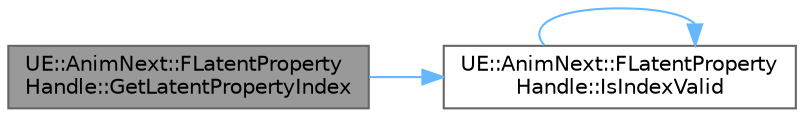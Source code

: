 digraph "UE::AnimNext::FLatentPropertyHandle::GetLatentPropertyIndex"
{
 // INTERACTIVE_SVG=YES
 // LATEX_PDF_SIZE
  bgcolor="transparent";
  edge [fontname=Helvetica,fontsize=10,labelfontname=Helvetica,labelfontsize=10];
  node [fontname=Helvetica,fontsize=10,shape=box,height=0.2,width=0.4];
  rankdir="LR";
  Node1 [id="Node000001",label="UE::AnimNext::FLatentProperty\lHandle::GetLatentPropertyIndex",height=0.2,width=0.4,color="gray40", fillcolor="grey60", style="filled", fontcolor="black",tooltip=" "];
  Node1 -> Node2 [id="edge1_Node000001_Node000002",color="steelblue1",style="solid",tooltip=" "];
  Node2 [id="Node000002",label="UE::AnimNext::FLatentProperty\lHandle::IsIndexValid",height=0.2,width=0.4,color="grey40", fillcolor="white", style="filled",URL="$db/dcb/structUE_1_1AnimNext_1_1FLatentPropertyHandle.html#a8af43f8a4328f29325156218f27f318d",tooltip=" "];
  Node2 -> Node2 [id="edge2_Node000002_Node000002",color="steelblue1",style="solid",tooltip=" "];
}
